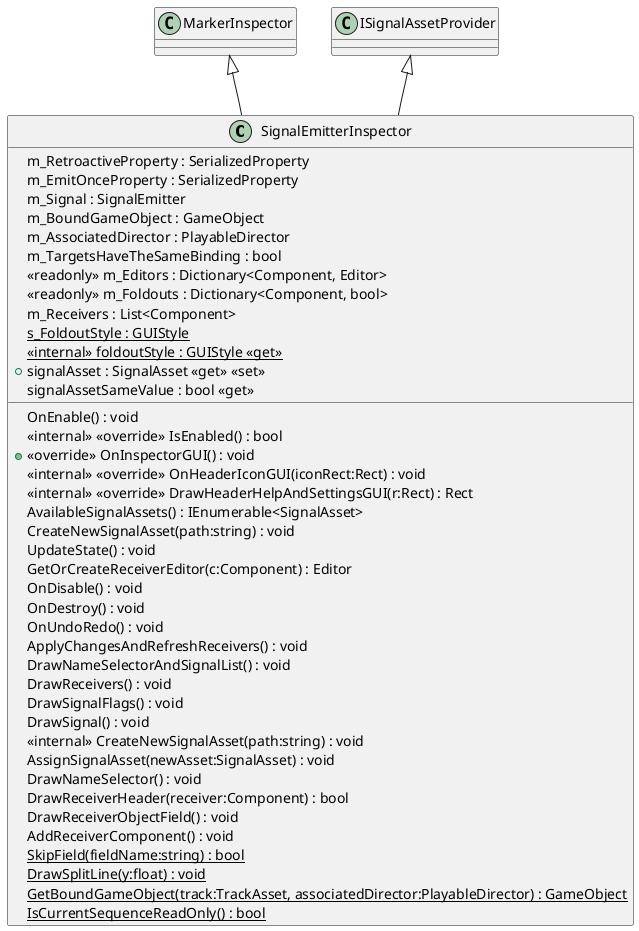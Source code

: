 @startuml
class SignalEmitterInspector {
    m_RetroactiveProperty : SerializedProperty
    m_EmitOnceProperty : SerializedProperty
    m_Signal : SignalEmitter
    m_BoundGameObject : GameObject
    m_AssociatedDirector : PlayableDirector
    m_TargetsHaveTheSameBinding : bool
    <<readonly>> m_Editors : Dictionary<Component, Editor>
    <<readonly>> m_Foldouts : Dictionary<Component, bool>
    m_Receivers : List<Component>
    {static} s_FoldoutStyle : GUIStyle
    <<internal>> {static} foldoutStyle : GUIStyle <<get>>
    + signalAsset : SignalAsset <<get>> <<set>>
    signalAssetSameValue : bool <<get>>
    OnEnable() : void
    <<internal>> <<override>> IsEnabled() : bool
    + <<override>> OnInspectorGUI() : void
    <<internal>> <<override>> OnHeaderIconGUI(iconRect:Rect) : void
    <<internal>> <<override>> DrawHeaderHelpAndSettingsGUI(r:Rect) : Rect
    AvailableSignalAssets() : IEnumerable<SignalAsset>
    CreateNewSignalAsset(path:string) : void
    UpdateState() : void
    GetOrCreateReceiverEditor(c:Component) : Editor
    OnDisable() : void
    OnDestroy() : void
    OnUndoRedo() : void
    ApplyChangesAndRefreshReceivers() : void
    DrawNameSelectorAndSignalList() : void
    DrawReceivers() : void
    DrawSignalFlags() : void
    DrawSignal() : void
    <<internal>> CreateNewSignalAsset(path:string) : void
    AssignSignalAsset(newAsset:SignalAsset) : void
    DrawNameSelector() : void
    DrawReceiverHeader(receiver:Component) : bool
    DrawReceiverObjectField() : void
    AddReceiverComponent() : void
    {static} SkipField(fieldName:string) : bool
    {static} DrawSplitLine(y:float) : void
    {static} GetBoundGameObject(track:TrackAsset, associatedDirector:PlayableDirector) : GameObject
    {static} IsCurrentSequenceReadOnly() : bool
}
MarkerInspector <|-- SignalEmitterInspector
ISignalAssetProvider <|-- SignalEmitterInspector
@enduml
